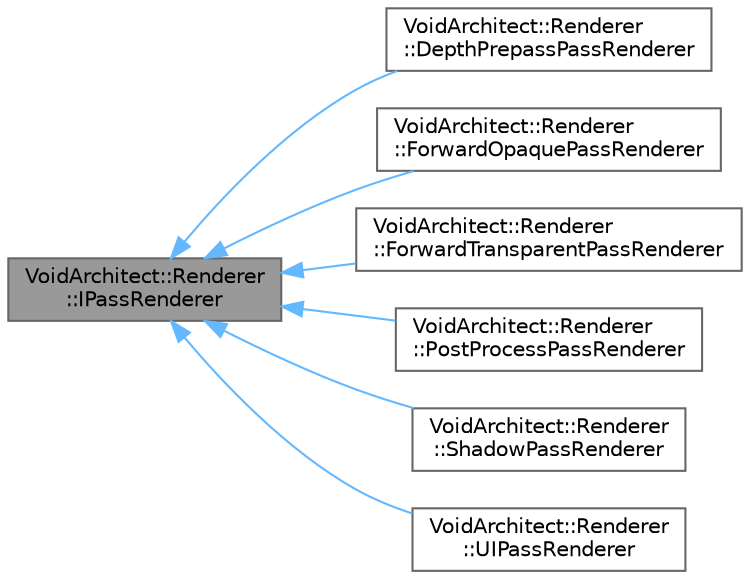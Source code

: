 digraph "VoidArchitect::Renderer::IPassRenderer"
{
 // LATEX_PDF_SIZE
  bgcolor="transparent";
  edge [fontname=Helvetica,fontsize=10,labelfontname=Helvetica,labelfontsize=10];
  node [fontname=Helvetica,fontsize=10,shape=box,height=0.2,width=0.4];
  rankdir="LR";
  Node1 [id="Node000001",label="VoidArchitect::Renderer\l::IPassRenderer",height=0.2,width=0.4,color="gray40", fillcolor="grey60", style="filled", fontcolor="black",tooltip=" "];
  Node1 -> Node2 [id="edge1_Node000001_Node000002",dir="back",color="steelblue1",style="solid",tooltip=" "];
  Node2 [id="Node000002",label="VoidArchitect::Renderer\l::DepthPrepassPassRenderer",height=0.2,width=0.4,color="gray40", fillcolor="white", style="filled",URL="$class_void_architect_1_1_renderer_1_1_depth_prepass_pass_renderer.html",tooltip=" "];
  Node1 -> Node3 [id="edge2_Node000001_Node000003",dir="back",color="steelblue1",style="solid",tooltip=" "];
  Node3 [id="Node000003",label="VoidArchitect::Renderer\l::ForwardOpaquePassRenderer",height=0.2,width=0.4,color="gray40", fillcolor="white", style="filled",URL="$class_void_architect_1_1_renderer_1_1_forward_opaque_pass_renderer.html",tooltip=" "];
  Node1 -> Node4 [id="edge3_Node000001_Node000004",dir="back",color="steelblue1",style="solid",tooltip=" "];
  Node4 [id="Node000004",label="VoidArchitect::Renderer\l::ForwardTransparentPassRenderer",height=0.2,width=0.4,color="gray40", fillcolor="white", style="filled",URL="$class_void_architect_1_1_renderer_1_1_forward_transparent_pass_renderer.html",tooltip=" "];
  Node1 -> Node5 [id="edge4_Node000001_Node000005",dir="back",color="steelblue1",style="solid",tooltip=" "];
  Node5 [id="Node000005",label="VoidArchitect::Renderer\l::PostProcessPassRenderer",height=0.2,width=0.4,color="gray40", fillcolor="white", style="filled",URL="$class_void_architect_1_1_renderer_1_1_post_process_pass_renderer.html",tooltip=" "];
  Node1 -> Node6 [id="edge5_Node000001_Node000006",dir="back",color="steelblue1",style="solid",tooltip=" "];
  Node6 [id="Node000006",label="VoidArchitect::Renderer\l::ShadowPassRenderer",height=0.2,width=0.4,color="gray40", fillcolor="white", style="filled",URL="$class_void_architect_1_1_renderer_1_1_shadow_pass_renderer.html",tooltip=" "];
  Node1 -> Node7 [id="edge6_Node000001_Node000007",dir="back",color="steelblue1",style="solid",tooltip=" "];
  Node7 [id="Node000007",label="VoidArchitect::Renderer\l::UIPassRenderer",height=0.2,width=0.4,color="gray40", fillcolor="white", style="filled",URL="$class_void_architect_1_1_renderer_1_1_u_i_pass_renderer.html",tooltip=" "];
}
